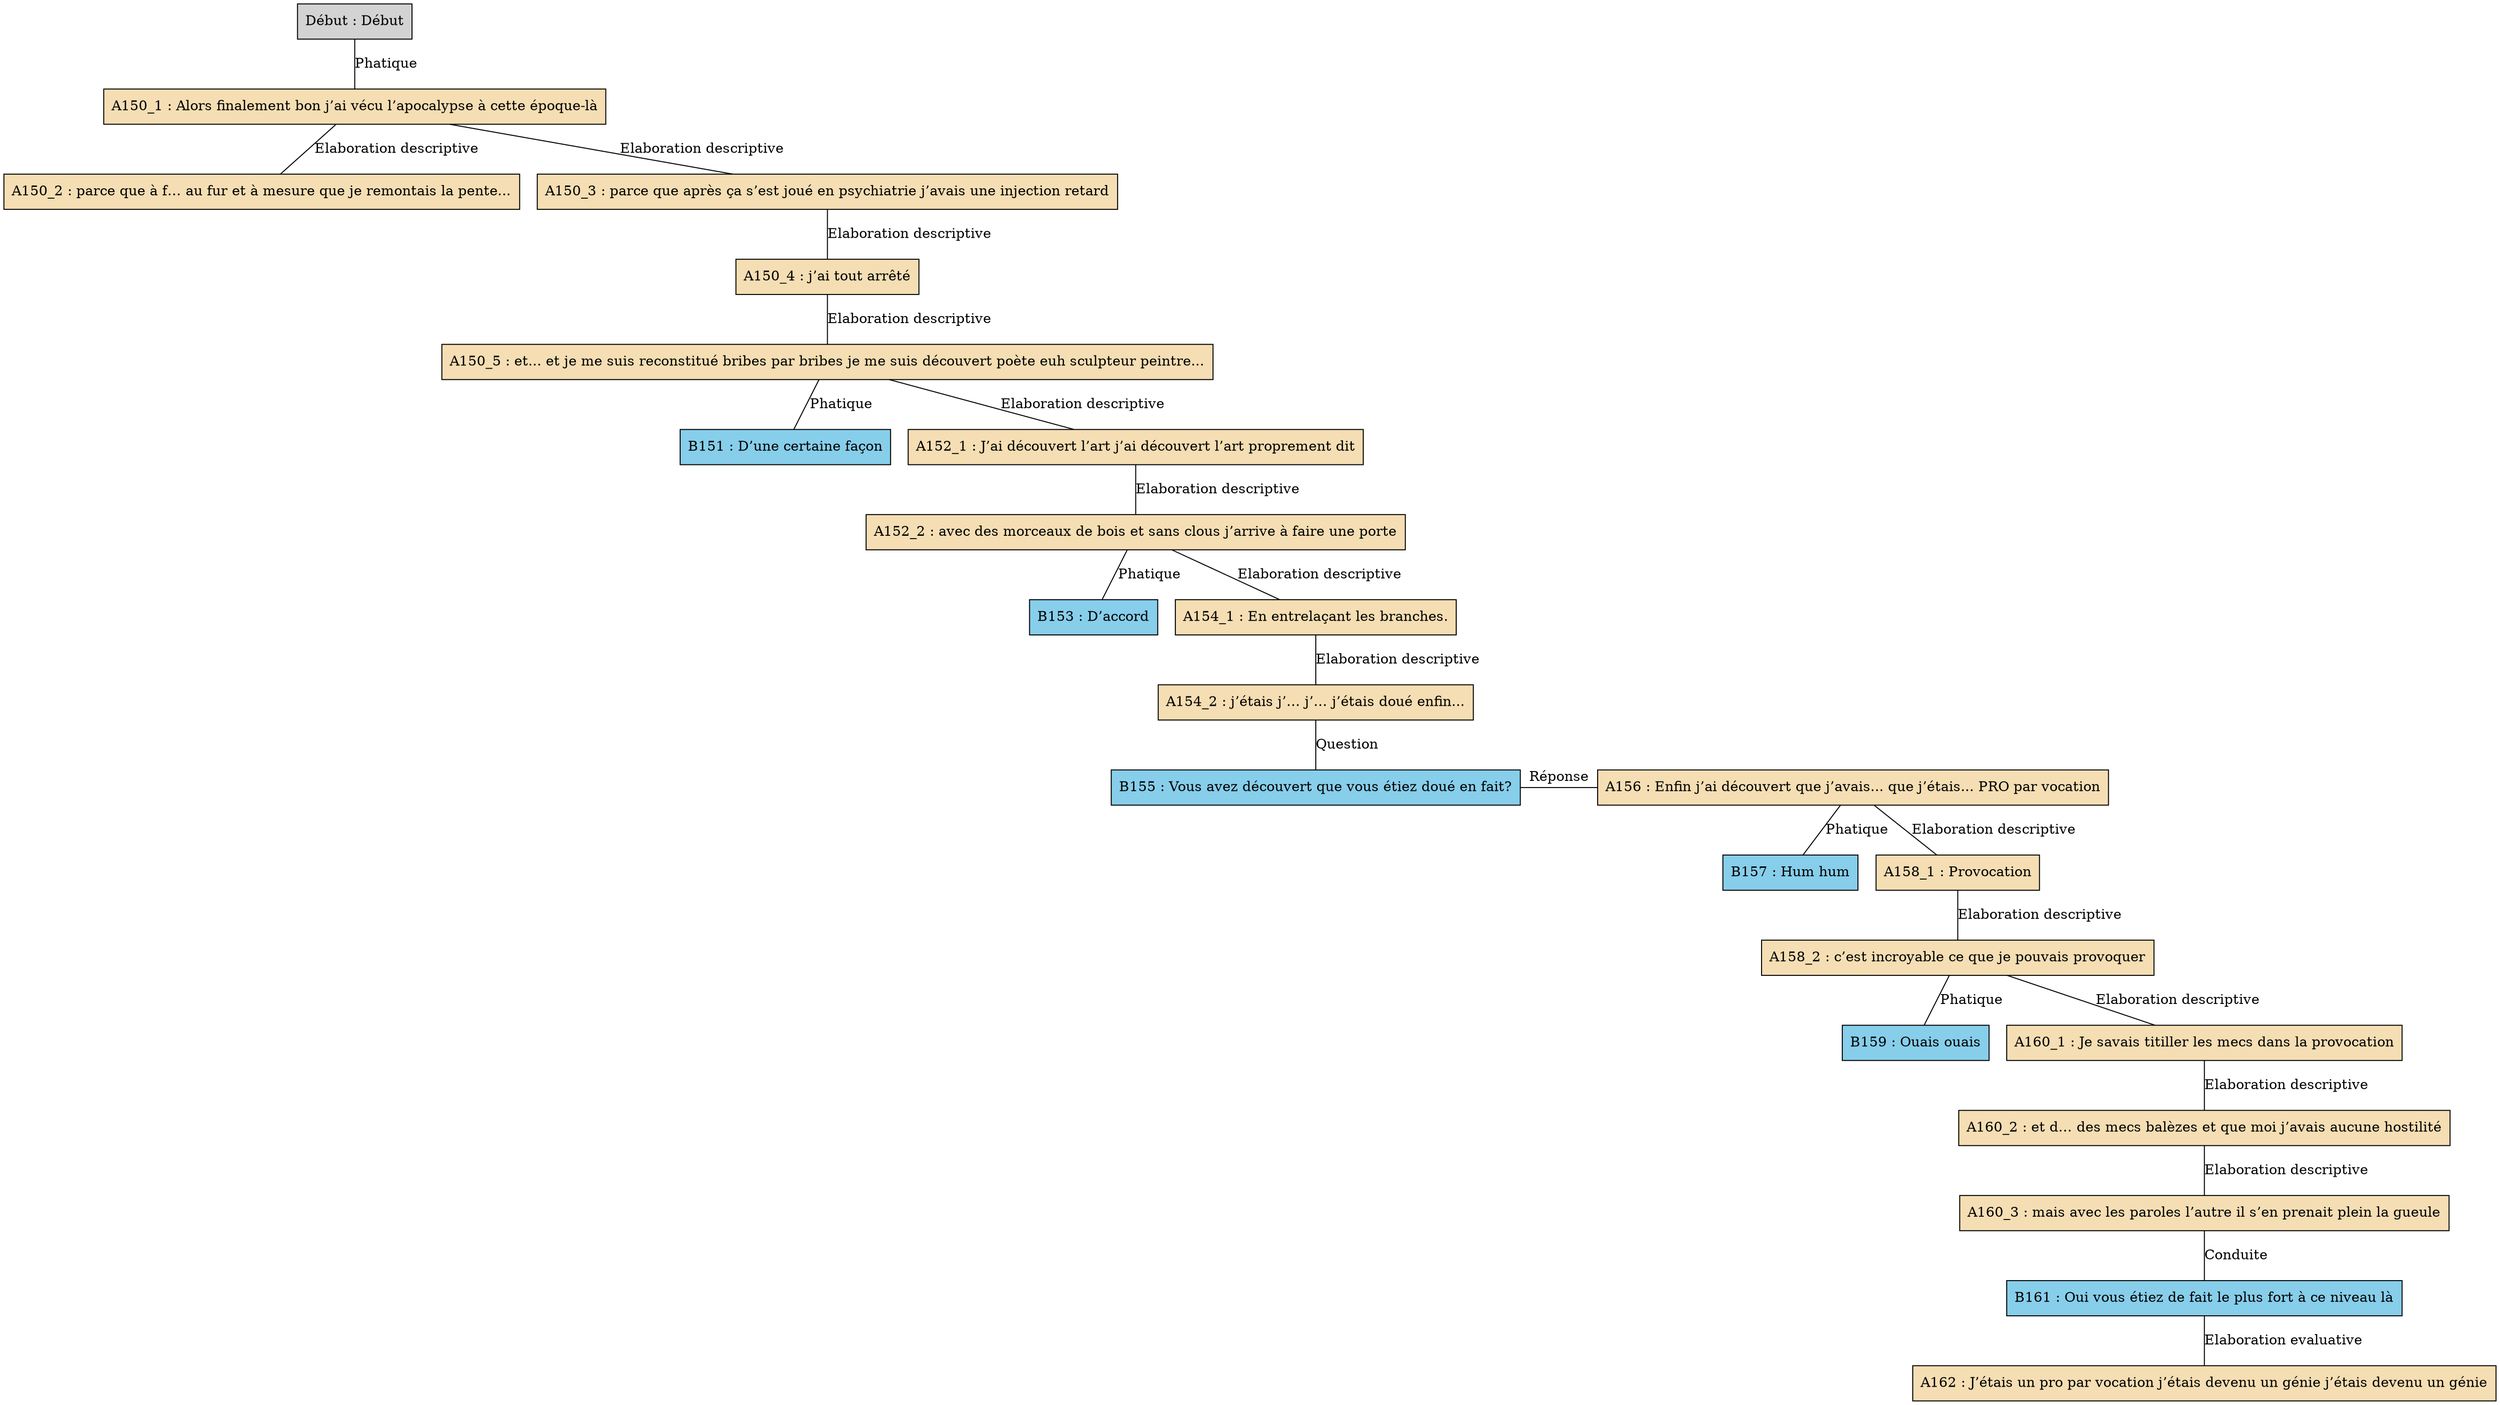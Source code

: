 digraph A07 {
	node [shape=box style=filled]
	"Début" [label="Début : Début"]
	A150_1 [label="A150_1 : Alors finalement bon j’ai vécu l’apocalypse à cette époque-là" fillcolor=wheat]
	A150_2 [label="A150_2 : parce que à f… au fur et à mesure que je remontais la pente..." fillcolor=wheat]
	A150_3 [label="A150_3 : parce que après ça s’est joué en psychiatrie j’avais une injection retard" fillcolor=wheat]
	A150_4 [label="A150_4 : j’ai tout arrêté" fillcolor=wheat]
	A150_5 [label="A150_5 : et... et je me suis reconstitué bribes par bribes je me suis découvert poète euh sculpteur peintre..." fillcolor=wheat]
	B151 [label="B151 : D’une certaine façon" fillcolor=skyblue]
	A152_1 [label="A152_1 : J’ai découvert l’art j’ai découvert l’art proprement dit" fillcolor=wheat]
	A152_2 [label="A152_2 : avec des morceaux de bois et sans clous j’arrive à faire une porte" fillcolor=wheat]
	B153 [label="B153 : D’accord" fillcolor=skyblue]
	A154_1 [label="A154_1 : En entrelaçant les branches." fillcolor=wheat]
	A154_2 [label="A154_2 : j’étais j’… j’… j’étais doué enfin..." fillcolor=wheat]
	B155 [label="B155 : Vous avez découvert que vous étiez doué en fait?" fillcolor=skyblue]
	A156 [label="A156 : Enfin j’ai découvert que j’avais... que j’étais... PRO par vocation" fillcolor=wheat]
	B157 [label="B157 : Hum hum" fillcolor=skyblue]
	A158_1 [label="A158_1 : Provocation" fillcolor=wheat]
	A158_2 [label="A158_2 : c’est incroyable ce que je pouvais provoquer" fillcolor=wheat]
	B159 [label="B159 : Ouais ouais" fillcolor=skyblue]
	A160_1 [label="A160_1 : Je savais titiller les mecs dans la provocation" fillcolor=wheat]
	A160_2 [label="A160_2 : et d… des mecs balèzes et que moi j’avais aucune hostilité" fillcolor=wheat]
	A160_3 [label="A160_3 : mais avec les paroles l’autre il s’en prenait plein la gueule" fillcolor=wheat]
	B161 [label="B161 : Oui vous étiez de fait le plus fort à ce niveau là" fillcolor=skyblue]
	A162 [label="A162 : J’étais un pro par vocation j’étais devenu un génie j’étais devenu un génie" fillcolor=wheat]
	"Début" -> A150_1 [label=Phatique dir=none]
	A150_1 -> A150_2 [label="Elaboration descriptive" dir=none]
	A150_1 -> A150_3 [label="Elaboration descriptive" dir=none]
	A150_3 -> A150_4 [label="Elaboration descriptive" dir=none]
	A150_4 -> A150_5 [label="Elaboration descriptive" dir=none]
	A150_5 -> B151 [label=Phatique dir=none]
	A150_5 -> A152_1 [label="Elaboration descriptive" dir=none]
	A152_1 -> A152_2 [label="Elaboration descriptive" dir=none]
	A152_2 -> B153 [label=Phatique dir=none]
	A152_2 -> A154_1 [label="Elaboration descriptive" dir=none]
	A154_1 -> A154_2 [label="Elaboration descriptive" dir=none]
	A154_2 -> B155 [label=Question dir=none]
	{
		rank=same
		B155
		A156
		B155 -> A156 [label="Réponse" dir=none]
	}
	A156 -> B157 [label=Phatique dir=none]
	A156 -> A158_1 [label="Elaboration descriptive" dir=none]
	A158_1 -> A158_2 [label="Elaboration descriptive" dir=none]
	A158_2 -> B159 [label=Phatique dir=none]
	A158_2 -> A160_1 [label="Elaboration descriptive" dir=none]
	A160_1 -> A160_2 [label="Elaboration descriptive" dir=none]
	A160_2 -> A160_3 [label="Elaboration descriptive" dir=none]
	B161 -> A162 [label="Elaboration evaluative" dir=none]
	A160_3 -> B161 [label=Conduite dir=none]
}
